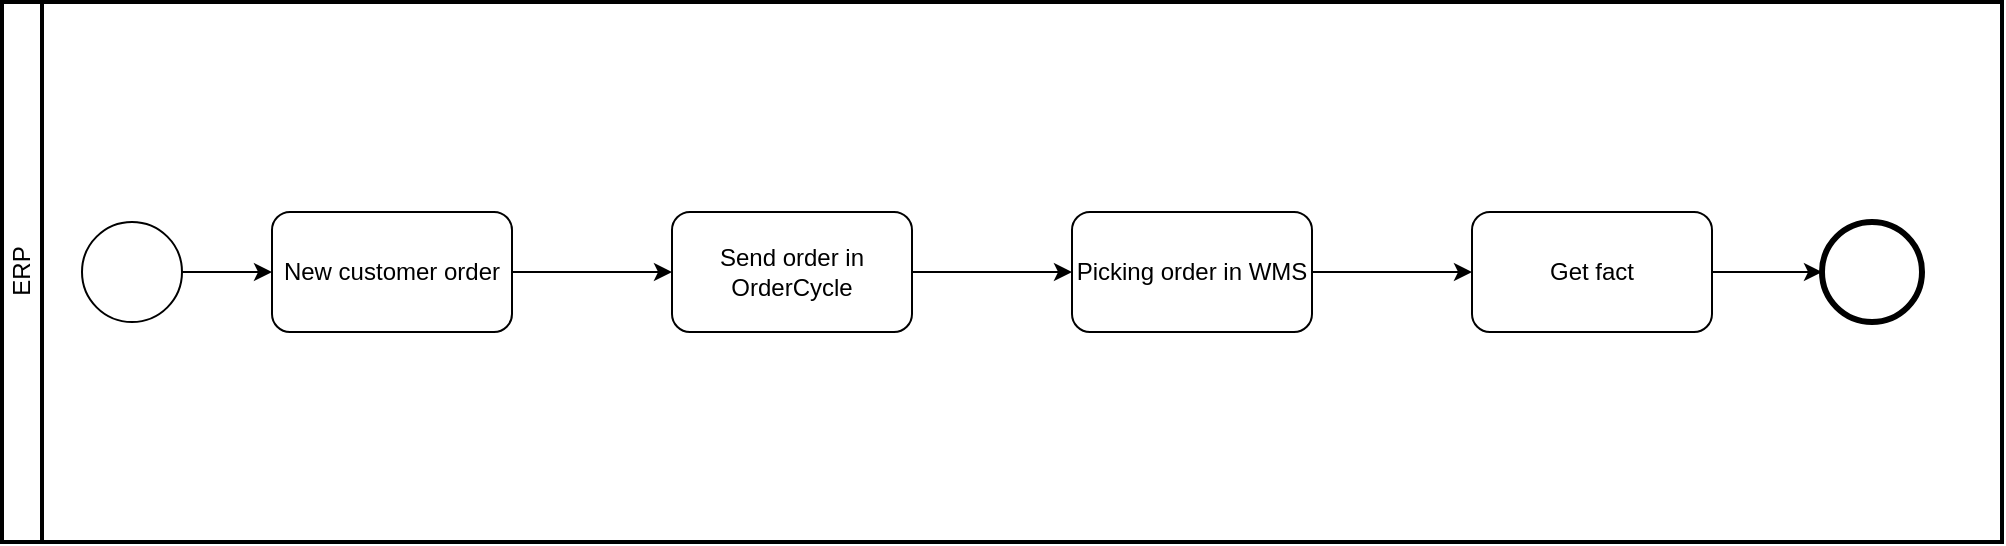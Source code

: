 <mxfile version="20.3.6" type="github">
  <diagram id="NRDczyopsmSG00Yal9IX" name="Page-1">
    <mxGraphModel dx="1577" dy="803" grid="1" gridSize="10" guides="1" tooltips="1" connect="1" arrows="1" fold="1" page="1" pageScale="1" pageWidth="827" pageHeight="1169" math="0" shadow="0">
      <root>
        <mxCell id="0" />
        <mxCell id="1" parent="0" />
        <mxCell id="Zlo0n6DpYMuALqp4g13X-1" value="ERP" style="swimlane;html=1;startSize=20;fontStyle=0;collapsible=0;horizontal=0;swimlaneLine=1;swimlaneFillColor=#ffffff;strokeWidth=2;" vertex="1" parent="1">
          <mxGeometry x="90" y="120" width="1000" height="270" as="geometry" />
        </mxCell>
        <mxCell id="Zlo0n6DpYMuALqp4g13X-2" value="" style="edgeStyle=orthogonalEdgeStyle;rounded=0;orthogonalLoop=1;jettySize=auto;html=1;" edge="1" parent="Zlo0n6DpYMuALqp4g13X-1" source="Zlo0n6DpYMuALqp4g13X-3" target="Zlo0n6DpYMuALqp4g13X-5">
          <mxGeometry relative="1" as="geometry" />
        </mxCell>
        <mxCell id="Zlo0n6DpYMuALqp4g13X-3" value="" style="points=[[0.145,0.145,0],[0.5,0,0],[0.855,0.145,0],[1,0.5,0],[0.855,0.855,0],[0.5,1,0],[0.145,0.855,0],[0,0.5,0]];shape=mxgraph.bpmn.event;html=1;verticalLabelPosition=bottom;labelBackgroundColor=#ffffff;verticalAlign=top;align=center;perimeter=ellipsePerimeter;outlineConnect=0;aspect=fixed;outline=standard;symbol=general;" vertex="1" parent="Zlo0n6DpYMuALqp4g13X-1">
          <mxGeometry x="40" y="110" width="50" height="50" as="geometry" />
        </mxCell>
        <mxCell id="Zlo0n6DpYMuALqp4g13X-4" value="" style="edgeStyle=orthogonalEdgeStyle;rounded=0;orthogonalLoop=1;jettySize=auto;html=1;" edge="1" parent="Zlo0n6DpYMuALqp4g13X-1" source="Zlo0n6DpYMuALqp4g13X-5" target="Zlo0n6DpYMuALqp4g13X-7">
          <mxGeometry relative="1" as="geometry" />
        </mxCell>
        <mxCell id="Zlo0n6DpYMuALqp4g13X-5" value="New customer order" style="rounded=1;whiteSpace=wrap;html=1;verticalAlign=middle;fillColor=rgb(255, 255, 255);strokeColor=rgb(0, 0, 0);fontColor=rgb(0, 0, 0);labelBackgroundColor=#ffffff;" vertex="1" parent="Zlo0n6DpYMuALqp4g13X-1">
          <mxGeometry x="135" y="105" width="120" height="60" as="geometry" />
        </mxCell>
        <mxCell id="Zlo0n6DpYMuALqp4g13X-6" value="" style="edgeStyle=orthogonalEdgeStyle;rounded=0;orthogonalLoop=1;jettySize=auto;html=1;" edge="1" parent="Zlo0n6DpYMuALqp4g13X-1" source="Zlo0n6DpYMuALqp4g13X-7" target="Zlo0n6DpYMuALqp4g13X-9">
          <mxGeometry relative="1" as="geometry" />
        </mxCell>
        <mxCell id="Zlo0n6DpYMuALqp4g13X-7" value="Send order in OrderCycle" style="rounded=1;whiteSpace=wrap;html=1;verticalAlign=middle;fillColor=rgb(255, 255, 255);strokeColor=rgb(0, 0, 0);fontColor=rgb(0, 0, 0);labelBackgroundColor=#ffffff;" vertex="1" parent="Zlo0n6DpYMuALqp4g13X-1">
          <mxGeometry x="335" y="105" width="120" height="60" as="geometry" />
        </mxCell>
        <mxCell id="Zlo0n6DpYMuALqp4g13X-8" value="" style="edgeStyle=orthogonalEdgeStyle;rounded=0;orthogonalLoop=1;jettySize=auto;html=1;" edge="1" parent="Zlo0n6DpYMuALqp4g13X-1" source="Zlo0n6DpYMuALqp4g13X-9" target="Zlo0n6DpYMuALqp4g13X-11">
          <mxGeometry relative="1" as="geometry" />
        </mxCell>
        <mxCell id="Zlo0n6DpYMuALqp4g13X-9" value="Picking order in WMS" style="rounded=1;whiteSpace=wrap;html=1;verticalAlign=middle;fillColor=rgb(255, 255, 255);strokeColor=rgb(0, 0, 0);fontColor=rgb(0, 0, 0);labelBackgroundColor=#ffffff;" vertex="1" parent="Zlo0n6DpYMuALqp4g13X-1">
          <mxGeometry x="535" y="105" width="120" height="60" as="geometry" />
        </mxCell>
        <mxCell id="Zlo0n6DpYMuALqp4g13X-15" value="" style="edgeStyle=orthogonalEdgeStyle;rounded=0;orthogonalLoop=1;jettySize=auto;html=1;" edge="1" parent="Zlo0n6DpYMuALqp4g13X-1" source="Zlo0n6DpYMuALqp4g13X-11" target="Zlo0n6DpYMuALqp4g13X-14">
          <mxGeometry relative="1" as="geometry" />
        </mxCell>
        <mxCell id="Zlo0n6DpYMuALqp4g13X-11" value="Get fact" style="rounded=1;whiteSpace=wrap;html=1;verticalAlign=middle;fillColor=rgb(255, 255, 255);strokeColor=rgb(0, 0, 0);fontColor=rgb(0, 0, 0);labelBackgroundColor=#ffffff;" vertex="1" parent="Zlo0n6DpYMuALqp4g13X-1">
          <mxGeometry x="735" y="105" width="120" height="60" as="geometry" />
        </mxCell>
        <mxCell id="Zlo0n6DpYMuALqp4g13X-14" value="" style="points=[[0.145,0.145,0],[0.5,0,0],[0.855,0.145,0],[1,0.5,0],[0.855,0.855,0],[0.5,1,0],[0.145,0.855,0],[0,0.5,0]];shape=mxgraph.bpmn.event;html=1;verticalLabelPosition=bottom;labelBackgroundColor=#ffffff;verticalAlign=top;align=center;perimeter=ellipsePerimeter;outlineConnect=0;aspect=fixed;outline=end;symbol=terminate2;" vertex="1" parent="Zlo0n6DpYMuALqp4g13X-1">
          <mxGeometry x="910" y="110" width="50" height="50" as="geometry" />
        </mxCell>
      </root>
    </mxGraphModel>
  </diagram>
</mxfile>
